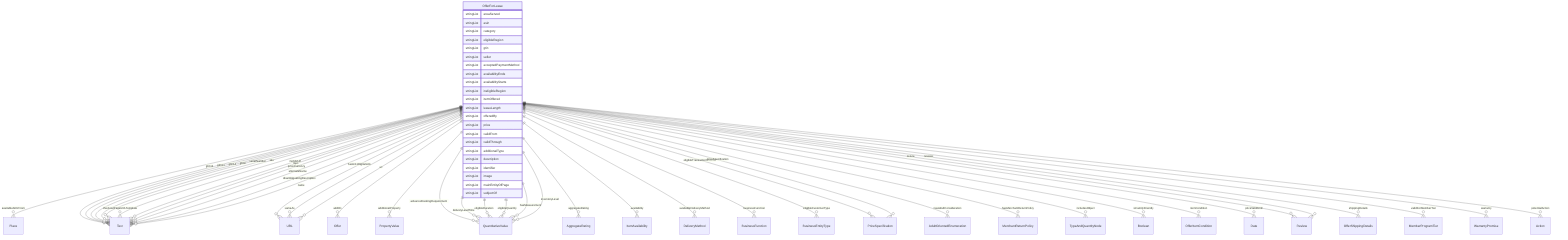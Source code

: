 erDiagram
OfferForLease {
    stringList areaServed  
    stringList asin  
    stringList category  
    stringList eligibleRegion  
    stringList gtin  
    stringList seller  
    stringList acceptedPaymentMethod  
    stringList availabilityEnds  
    stringList availabilityStarts  
    stringList ineligibleRegion  
    stringList itemOffered  
    stringList leaseLength  
    stringList offeredBy  
    stringList price  
    stringList validFrom  
    stringList validThrough  
    stringList additionalType  
    stringList description  
    stringList identifier  
    stringList image  
    stringList mainEntityOfPage  
    stringList subjectOf  
}

OfferForLease ||--}o Place : "availableAtOrFrom"
OfferForLease ||--}o Text : "gtin12"
OfferForLease ||--}o Text : "gtin13"
OfferForLease ||--}o Text : "gtin14"
OfferForLease ||--}o Text : "gtin8"
OfferForLease ||--}o URL : "hasGS1DigitalLink"
OfferForLease ||--}o Text : "serialNumber"
OfferForLease ||--}o Text : "sku"
OfferForLease ||--}o Offer : "addOn"
OfferForLease ||--}o PropertyValue : "additionalProperty"
OfferForLease ||--}o QuantitativeValue : "advanceBookingRequirement"
OfferForLease ||--}o AggregateRating : "aggregateRating"
OfferForLease ||--}o ItemAvailability : "availability"
OfferForLease ||--}o DeliveryMethod : "availableDeliveryMethod"
OfferForLease ||--}o BusinessFunction : "businessFunction"
OfferForLease ||--}o Text : "checkoutPageURLTemplate"
OfferForLease ||--}o QuantitativeValue : "deliveryLeadTime"
OfferForLease ||--}o BusinessEntityType : "eligibleCustomerType"
OfferForLease ||--}o QuantitativeValue : "eligibleDuration"
OfferForLease ||--}o QuantitativeValue : "eligibleQuantity"
OfferForLease ||--}o PriceSpecification : "eligibleTransactionVolume"
OfferForLease ||--}o AdultOrientedEnumeration : "hasAdultConsideration"
OfferForLease ||--}o QuantitativeValue : "hasMeasurement"
OfferForLease ||--}o MerchantReturnPolicy : "hasMerchantReturnPolicy"
OfferForLease ||--}o TypeAndQuantityNode : "includesObject"
OfferForLease ||--}o QuantitativeValue : "inventoryLevel"
OfferForLease ||--}o Boolean : "isFamilyFriendly"
OfferForLease ||--}o OfferItemCondition : "itemCondition"
OfferForLease ||--}o Text : "mobileUrl"
OfferForLease ||--}o Text : "mpn"
OfferForLease ||--}o Text : "priceCurrency"
OfferForLease ||--}o PriceSpecification : "priceSpecification"
OfferForLease ||--}o Date : "priceValidUntil"
OfferForLease ||--}o Review : "review"
OfferForLease ||--}o Review : "reviews"
OfferForLease ||--}o OfferShippingDetails : "shippingDetails"
OfferForLease ||--}o MemberProgramTier : "validForMemberTier"
OfferForLease ||--}o WarrantyPromise : "warranty"
OfferForLease ||--}o Text : "alternateName"
OfferForLease ||--}o Text : "disambiguatingDescription"
OfferForLease ||--}o Text : "name"
OfferForLease ||--}o URL : "sameAs"
OfferForLease ||--}o Action : "potentialAction"
OfferForLease ||--}o URL : "url"